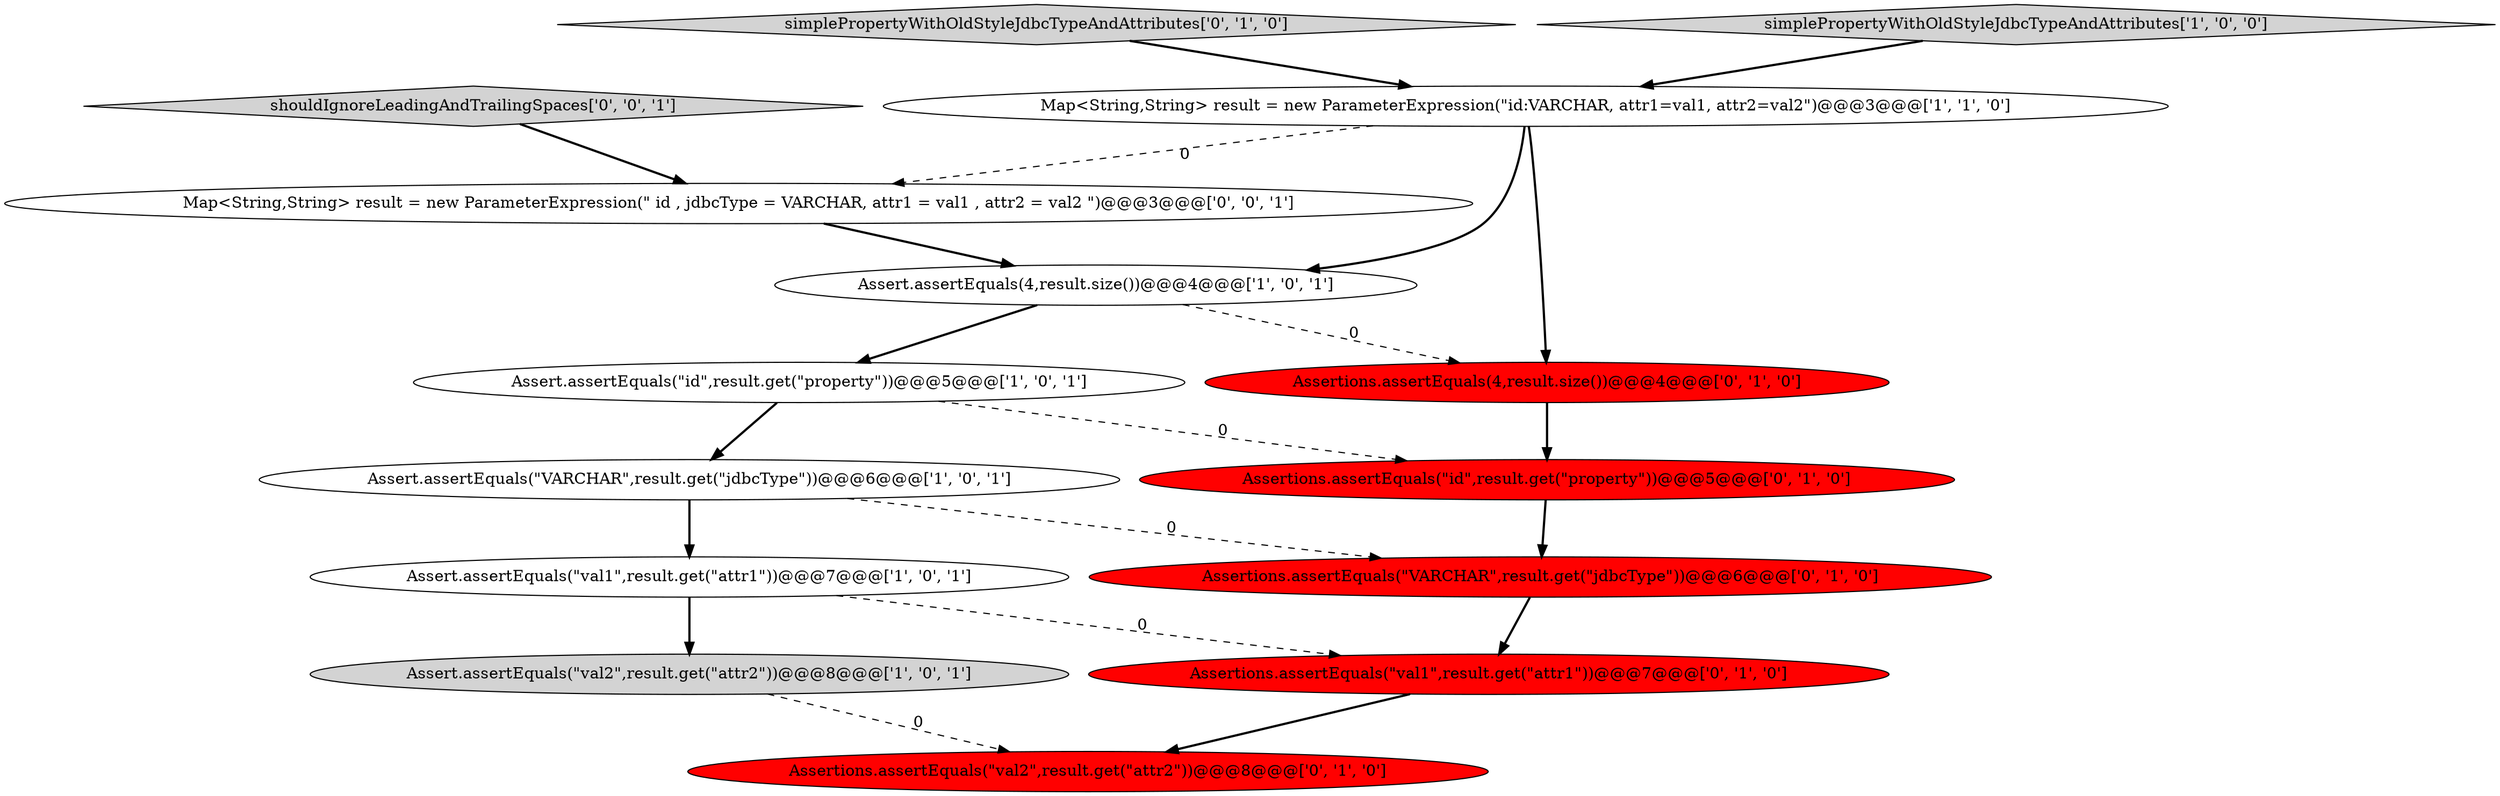 digraph {
8 [style = filled, label = "Assertions.assertEquals(\"val2\",result.get(\"attr2\"))@@@8@@@['0', '1', '0']", fillcolor = red, shape = ellipse image = "AAA1AAABBB2BBB"];
7 [style = filled, label = "Assertions.assertEquals(\"val1\",result.get(\"attr1\"))@@@7@@@['0', '1', '0']", fillcolor = red, shape = ellipse image = "AAA1AAABBB2BBB"];
14 [style = filled, label = "shouldIgnoreLeadingAndTrailingSpaces['0', '0', '1']", fillcolor = lightgray, shape = diamond image = "AAA0AAABBB3BBB"];
13 [style = filled, label = "Map<String,String> result = new ParameterExpression(\" id , jdbcType = VARCHAR, attr1 = val1 , attr2 = val2 \")@@@3@@@['0', '0', '1']", fillcolor = white, shape = ellipse image = "AAA0AAABBB3BBB"];
1 [style = filled, label = "Assert.assertEquals(4,result.size())@@@4@@@['1', '0', '1']", fillcolor = white, shape = ellipse image = "AAA0AAABBB1BBB"];
11 [style = filled, label = "simplePropertyWithOldStyleJdbcTypeAndAttributes['0', '1', '0']", fillcolor = lightgray, shape = diamond image = "AAA0AAABBB2BBB"];
12 [style = filled, label = "Assertions.assertEquals(4,result.size())@@@4@@@['0', '1', '0']", fillcolor = red, shape = ellipse image = "AAA1AAABBB2BBB"];
5 [style = filled, label = "Map<String,String> result = new ParameterExpression(\"id:VARCHAR, attr1=val1, attr2=val2\")@@@3@@@['1', '1', '0']", fillcolor = white, shape = ellipse image = "AAA0AAABBB1BBB"];
3 [style = filled, label = "simplePropertyWithOldStyleJdbcTypeAndAttributes['1', '0', '0']", fillcolor = lightgray, shape = diamond image = "AAA0AAABBB1BBB"];
0 [style = filled, label = "Assert.assertEquals(\"val2\",result.get(\"attr2\"))@@@8@@@['1', '0', '1']", fillcolor = lightgray, shape = ellipse image = "AAA0AAABBB1BBB"];
6 [style = filled, label = "Assert.assertEquals(\"val1\",result.get(\"attr1\"))@@@7@@@['1', '0', '1']", fillcolor = white, shape = ellipse image = "AAA0AAABBB1BBB"];
9 [style = filled, label = "Assertions.assertEquals(\"id\",result.get(\"property\"))@@@5@@@['0', '1', '0']", fillcolor = red, shape = ellipse image = "AAA1AAABBB2BBB"];
10 [style = filled, label = "Assertions.assertEquals(\"VARCHAR\",result.get(\"jdbcType\"))@@@6@@@['0', '1', '0']", fillcolor = red, shape = ellipse image = "AAA1AAABBB2BBB"];
2 [style = filled, label = "Assert.assertEquals(\"VARCHAR\",result.get(\"jdbcType\"))@@@6@@@['1', '0', '1']", fillcolor = white, shape = ellipse image = "AAA0AAABBB1BBB"];
4 [style = filled, label = "Assert.assertEquals(\"id\",result.get(\"property\"))@@@5@@@['1', '0', '1']", fillcolor = white, shape = ellipse image = "AAA0AAABBB1BBB"];
5->13 [style = dashed, label="0"];
1->12 [style = dashed, label="0"];
5->1 [style = bold, label=""];
11->5 [style = bold, label=""];
1->4 [style = bold, label=""];
3->5 [style = bold, label=""];
4->9 [style = dashed, label="0"];
6->0 [style = bold, label=""];
0->8 [style = dashed, label="0"];
4->2 [style = bold, label=""];
14->13 [style = bold, label=""];
9->10 [style = bold, label=""];
5->12 [style = bold, label=""];
12->9 [style = bold, label=""];
7->8 [style = bold, label=""];
10->7 [style = bold, label=""];
2->6 [style = bold, label=""];
6->7 [style = dashed, label="0"];
13->1 [style = bold, label=""];
2->10 [style = dashed, label="0"];
}
